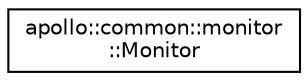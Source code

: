 digraph "Graphical Class Hierarchy"
{
  edge [fontname="Helvetica",fontsize="10",labelfontname="Helvetica",labelfontsize="10"];
  node [fontname="Helvetica",fontsize="10",shape=record];
  rankdir="LR";
  Node1 [label="apollo::common::monitor\l::Monitor",height=0.2,width=0.4,color="black", fillcolor="white", style="filled",URL="$classapollo_1_1common_1_1monitor_1_1Monitor.html",tooltip="This class help collect and publish MonitorMessage pb to monitor topic. A module who wants to publish..."];
}
